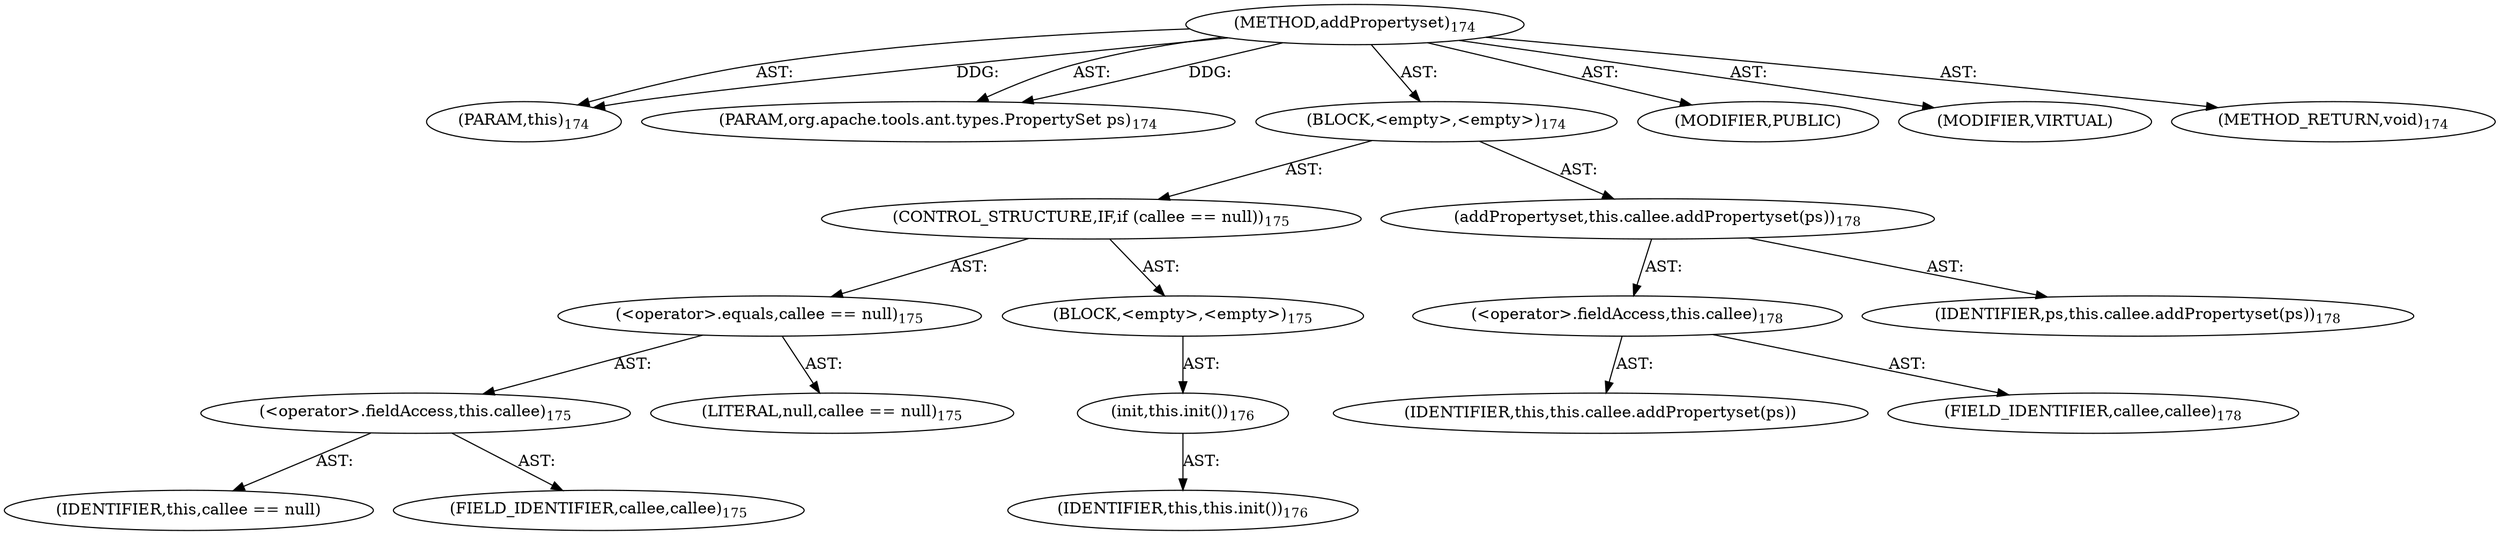 digraph "addPropertyset" {  
"111669149702" [label = <(METHOD,addPropertyset)<SUB>174</SUB>> ]
"115964116997" [label = <(PARAM,this)<SUB>174</SUB>> ]
"115964117002" [label = <(PARAM,org.apache.tools.ant.types.PropertySet ps)<SUB>174</SUB>> ]
"25769803787" [label = <(BLOCK,&lt;empty&gt;,&lt;empty&gt;)<SUB>174</SUB>> ]
"47244640260" [label = <(CONTROL_STRUCTURE,IF,if (callee == null))<SUB>175</SUB>> ]
"30064771127" [label = <(&lt;operator&gt;.equals,callee == null)<SUB>175</SUB>> ]
"30064771128" [label = <(&lt;operator&gt;.fieldAccess,this.callee)<SUB>175</SUB>> ]
"68719476773" [label = <(IDENTIFIER,this,callee == null)> ]
"55834574869" [label = <(FIELD_IDENTIFIER,callee,callee)<SUB>175</SUB>> ]
"90194313223" [label = <(LITERAL,null,callee == null)<SUB>175</SUB>> ]
"25769803788" [label = <(BLOCK,&lt;empty&gt;,&lt;empty&gt;)<SUB>175</SUB>> ]
"30064771129" [label = <(init,this.init())<SUB>176</SUB>> ]
"68719476746" [label = <(IDENTIFIER,this,this.init())<SUB>176</SUB>> ]
"30064771130" [label = <(addPropertyset,this.callee.addPropertyset(ps))<SUB>178</SUB>> ]
"30064771131" [label = <(&lt;operator&gt;.fieldAccess,this.callee)<SUB>178</SUB>> ]
"68719476774" [label = <(IDENTIFIER,this,this.callee.addPropertyset(ps))> ]
"55834574870" [label = <(FIELD_IDENTIFIER,callee,callee)<SUB>178</SUB>> ]
"68719476775" [label = <(IDENTIFIER,ps,this.callee.addPropertyset(ps))<SUB>178</SUB>> ]
"133143986192" [label = <(MODIFIER,PUBLIC)> ]
"133143986193" [label = <(MODIFIER,VIRTUAL)> ]
"128849018886" [label = <(METHOD_RETURN,void)<SUB>174</SUB>> ]
  "111669149702" -> "115964116997"  [ label = "AST: "] 
  "111669149702" -> "115964117002"  [ label = "AST: "] 
  "111669149702" -> "25769803787"  [ label = "AST: "] 
  "111669149702" -> "133143986192"  [ label = "AST: "] 
  "111669149702" -> "133143986193"  [ label = "AST: "] 
  "111669149702" -> "128849018886"  [ label = "AST: "] 
  "25769803787" -> "47244640260"  [ label = "AST: "] 
  "25769803787" -> "30064771130"  [ label = "AST: "] 
  "47244640260" -> "30064771127"  [ label = "AST: "] 
  "47244640260" -> "25769803788"  [ label = "AST: "] 
  "30064771127" -> "30064771128"  [ label = "AST: "] 
  "30064771127" -> "90194313223"  [ label = "AST: "] 
  "30064771128" -> "68719476773"  [ label = "AST: "] 
  "30064771128" -> "55834574869"  [ label = "AST: "] 
  "25769803788" -> "30064771129"  [ label = "AST: "] 
  "30064771129" -> "68719476746"  [ label = "AST: "] 
  "30064771130" -> "30064771131"  [ label = "AST: "] 
  "30064771130" -> "68719476775"  [ label = "AST: "] 
  "30064771131" -> "68719476774"  [ label = "AST: "] 
  "30064771131" -> "55834574870"  [ label = "AST: "] 
  "111669149702" -> "115964116997"  [ label = "DDG: "] 
  "111669149702" -> "115964117002"  [ label = "DDG: "] 
}

